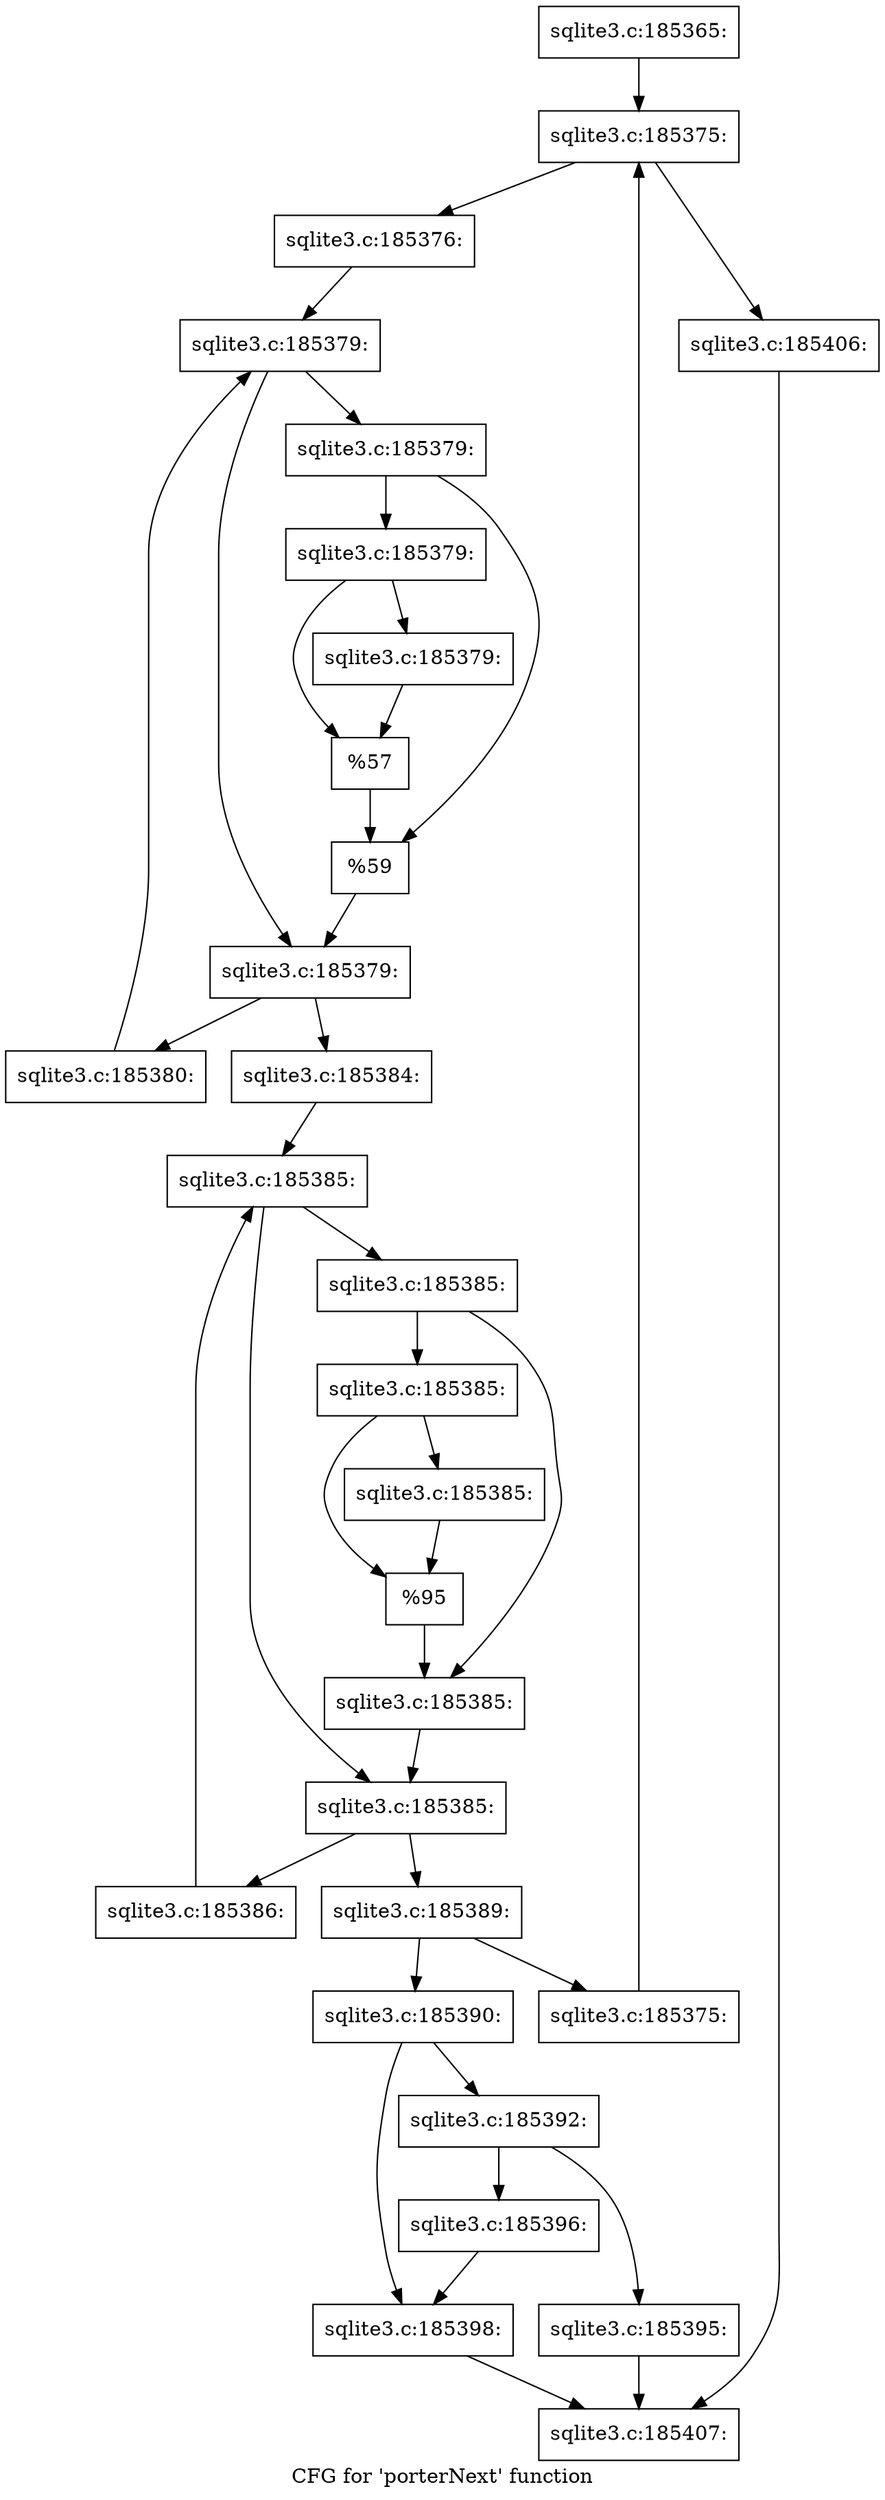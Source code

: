 digraph "CFG for 'porterNext' function" {
	label="CFG for 'porterNext' function";

	Node0x55c0fac68830 [shape=record,label="{sqlite3.c:185365:}"];
	Node0x55c0fac68830 -> Node0x55c0fac70ca0;
	Node0x55c0fac70ca0 [shape=record,label="{sqlite3.c:185375:}"];
	Node0x55c0fac70ca0 -> Node0x55c0fac71380;
	Node0x55c0fac70ca0 -> Node0x55c0fac70e00;
	Node0x55c0fac71380 [shape=record,label="{sqlite3.c:185376:}"];
	Node0x55c0fac71380 -> Node0x55c0fac71a60;
	Node0x55c0fac71a60 [shape=record,label="{sqlite3.c:185379:}"];
	Node0x55c0fac71a60 -> Node0x55c0fac71c90;
	Node0x55c0fac71a60 -> Node0x55c0fac71c40;
	Node0x55c0fac71c90 [shape=record,label="{sqlite3.c:185379:}"];
	Node0x55c0fac71c90 -> Node0x55c0fac723f0;
	Node0x55c0fac71c90 -> Node0x55c0fac723a0;
	Node0x55c0fac723f0 [shape=record,label="{sqlite3.c:185379:}"];
	Node0x55c0fac723f0 -> Node0x55c0fac72b50;
	Node0x55c0fac723f0 -> Node0x55c0fac72ba0;
	Node0x55c0fac72ba0 [shape=record,label="{sqlite3.c:185379:}"];
	Node0x55c0fac72ba0 -> Node0x55c0fac72b50;
	Node0x55c0fac72b50 [shape=record,label="{%57}"];
	Node0x55c0fac72b50 -> Node0x55c0fac723a0;
	Node0x55c0fac723a0 [shape=record,label="{%59}"];
	Node0x55c0fac723a0 -> Node0x55c0fac71c40;
	Node0x55c0fac71c40 [shape=record,label="{sqlite3.c:185379:}"];
	Node0x55c0fac71c40 -> Node0x55c0f6c7bf70;
	Node0x55c0fac71c40 -> Node0x55c0fac71bc0;
	Node0x55c0f6c7bf70 [shape=record,label="{sqlite3.c:185380:}"];
	Node0x55c0f6c7bf70 -> Node0x55c0fac71a60;
	Node0x55c0fac71bc0 [shape=record,label="{sqlite3.c:185384:}"];
	Node0x55c0fac71bc0 -> Node0x55c0fac73cd0;
	Node0x55c0fac73cd0 [shape=record,label="{sqlite3.c:185385:}"];
	Node0x55c0fac73cd0 -> Node0x55c0fac73f00;
	Node0x55c0fac73cd0 -> Node0x55c0fac73eb0;
	Node0x55c0fac73f00 [shape=record,label="{sqlite3.c:185385:}"];
	Node0x55c0fac73f00 -> Node0x55c0fac74690;
	Node0x55c0fac73f00 -> Node0x55c0fac74640;
	Node0x55c0fac74690 [shape=record,label="{sqlite3.c:185385:}"];
	Node0x55c0fac74690 -> Node0x55c0fac74df0;
	Node0x55c0fac74690 -> Node0x55c0fac74e40;
	Node0x55c0fac74e40 [shape=record,label="{sqlite3.c:185385:}"];
	Node0x55c0fac74e40 -> Node0x55c0fac74df0;
	Node0x55c0fac74df0 [shape=record,label="{%95}"];
	Node0x55c0fac74df0 -> Node0x55c0fac74640;
	Node0x55c0fac74640 [shape=record,label="{sqlite3.c:185385:}"];
	Node0x55c0fac74640 -> Node0x55c0fac73eb0;
	Node0x55c0fac73eb0 [shape=record,label="{sqlite3.c:185385:}"];
	Node0x55c0fac73eb0 -> Node0x55c0fac75690;
	Node0x55c0fac73eb0 -> Node0x55c0fac73e30;
	Node0x55c0fac75690 [shape=record,label="{sqlite3.c:185386:}"];
	Node0x55c0fac75690 -> Node0x55c0fac73cd0;
	Node0x55c0fac73e30 [shape=record,label="{sqlite3.c:185389:}"];
	Node0x55c0fac73e30 -> Node0x55c0fac75c60;
	Node0x55c0fac73e30 -> Node0x55c0fac75cb0;
	Node0x55c0fac75c60 [shape=record,label="{sqlite3.c:185390:}"];
	Node0x55c0fac75c60 -> Node0x55c0fac76890;
	Node0x55c0fac75c60 -> Node0x55c0fac768e0;
	Node0x55c0fac76890 [shape=record,label="{sqlite3.c:185392:}"];
	Node0x55c0fac76890 -> Node0x55c0fac77b50;
	Node0x55c0fac76890 -> Node0x55c0fac77b00;
	Node0x55c0fac77b00 [shape=record,label="{sqlite3.c:185395:}"];
	Node0x55c0fac77b00 -> Node0x55c0fac6e390;
	Node0x55c0fac77b50 [shape=record,label="{sqlite3.c:185396:}"];
	Node0x55c0fac77b50 -> Node0x55c0fac768e0;
	Node0x55c0fac768e0 [shape=record,label="{sqlite3.c:185398:}"];
	Node0x55c0fac768e0 -> Node0x55c0fac6e390;
	Node0x55c0fac75cb0 [shape=record,label="{sqlite3.c:185375:}"];
	Node0x55c0fac75cb0 -> Node0x55c0fac70ca0;
	Node0x55c0fac70e00 [shape=record,label="{sqlite3.c:185406:}"];
	Node0x55c0fac70e00 -> Node0x55c0fac6e390;
	Node0x55c0fac6e390 [shape=record,label="{sqlite3.c:185407:}"];
}

